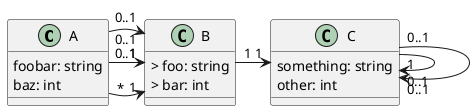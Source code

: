 @startuml
class A {
  foobar: string
  baz: int
}

class B{
  > foo: string
  > bar: int
}

class C{
  something: string
  other: int
}

A "*" -> "1" B
A "0..1" -> "1" B
A "0..1" -> "0..1" B
B "1" -> "1" C
C "1" -> "0..1" C
C "0..1" -> "0..1" C
@enduml